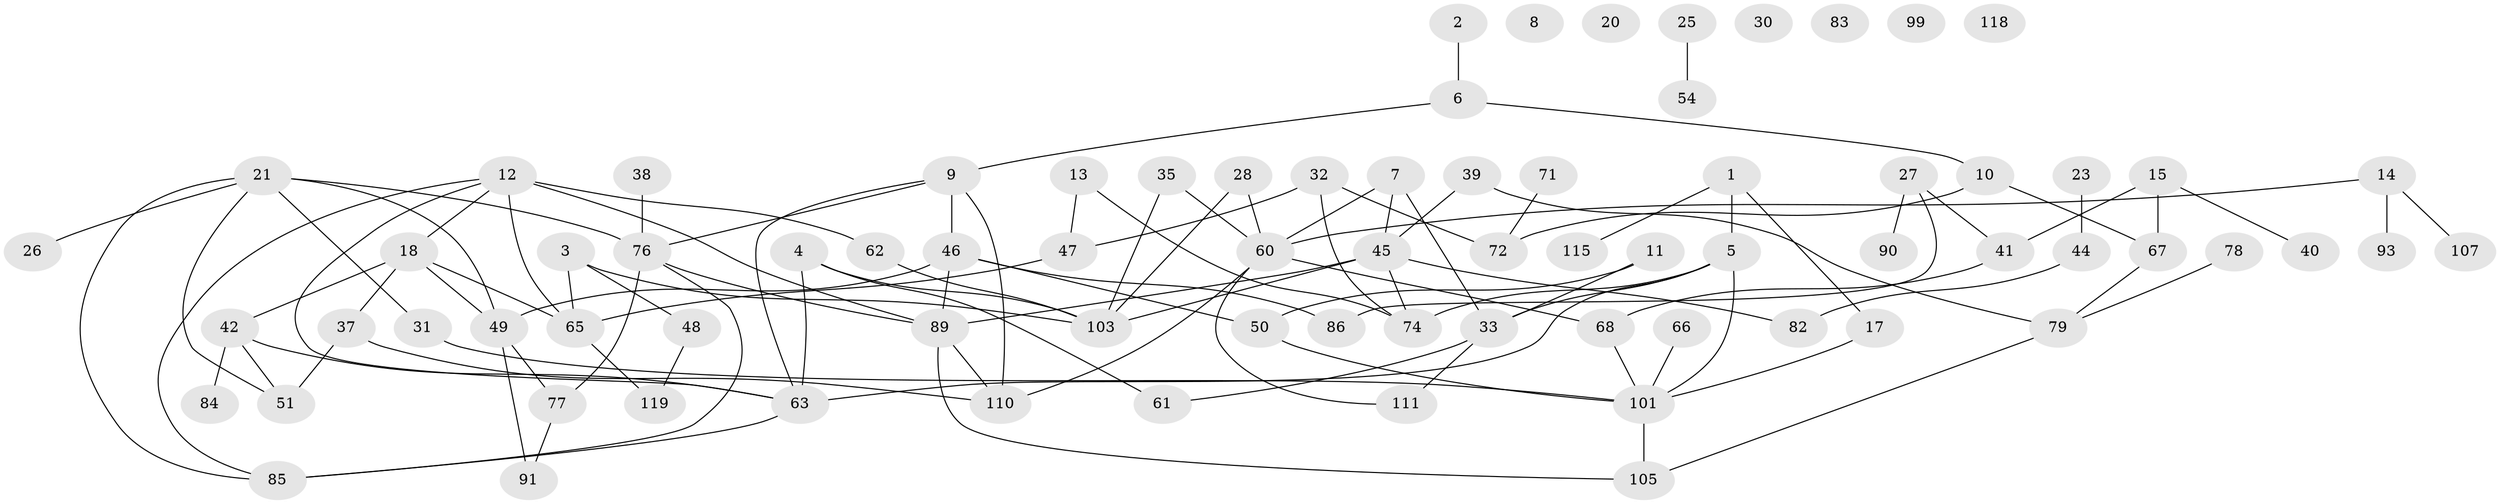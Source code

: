 // original degree distribution, {1: 0.19327731092436976, 3: 0.19327731092436976, 4: 0.10084033613445378, 5: 0.08403361344537816, 2: 0.3277310924369748, 0: 0.05042016806722689, 6: 0.05042016806722689}
// Generated by graph-tools (version 1.1) at 2025/41/03/06/25 10:41:22]
// undirected, 78 vertices, 109 edges
graph export_dot {
graph [start="1"]
  node [color=gray90,style=filled];
  1 [super="+69"];
  2;
  3 [super="+102"];
  4 [super="+22"];
  5 [super="+57"];
  6 [super="+34"];
  7 [super="+87"];
  8;
  9 [super="+52"];
  10;
  11;
  12 [super="+29"];
  13 [super="+16"];
  14 [super="+19"];
  15 [super="+80"];
  17 [super="+56"];
  18;
  20;
  21 [super="+92"];
  23 [super="+24"];
  25 [super="+95"];
  26;
  27 [super="+98"];
  28 [super="+96"];
  30;
  31;
  32;
  33 [super="+53"];
  35 [super="+36"];
  37 [super="+58"];
  38;
  39;
  40 [super="+43"];
  41 [super="+55"];
  42 [super="+81"];
  44;
  45 [super="+97"];
  46 [super="+64"];
  47 [super="+73"];
  48 [super="+106"];
  49 [super="+59"];
  50 [super="+100"];
  51 [super="+104"];
  54;
  60 [super="+116"];
  61;
  62 [super="+70"];
  63 [super="+75"];
  65;
  66;
  67 [super="+108"];
  68;
  71;
  72;
  74 [super="+88"];
  76 [super="+114"];
  77 [super="+113"];
  78;
  79 [super="+112"];
  82;
  83;
  84;
  85 [super="+94"];
  86;
  89 [super="+117"];
  90;
  91;
  93;
  99;
  101 [super="+109"];
  103;
  105;
  107;
  110;
  111;
  115;
  118;
  119;
  1 -- 115;
  1 -- 5;
  1 -- 17;
  2 -- 6;
  3 -- 103;
  3 -- 65;
  3 -- 48;
  4 -- 61;
  4 -- 103;
  4 -- 63;
  5 -- 33;
  5 -- 74;
  5 -- 101;
  5 -- 63;
  6 -- 10;
  6 -- 9;
  7 -- 45;
  7 -- 60;
  7 -- 33;
  9 -- 63;
  9 -- 110;
  9 -- 76;
  9 -- 46;
  10 -- 72;
  10 -- 67;
  11 -- 33;
  11 -- 50;
  12 -- 18;
  12 -- 62;
  12 -- 63;
  12 -- 65;
  12 -- 89 [weight=2];
  12 -- 85;
  13 -- 47;
  13 -- 74;
  14 -- 60;
  14 -- 107;
  14 -- 93;
  15 -- 40;
  15 -- 41;
  15 -- 67;
  17 -- 101;
  18 -- 65;
  18 -- 49;
  18 -- 37;
  18 -- 42;
  21 -- 26;
  21 -- 85;
  21 -- 49;
  21 -- 31;
  21 -- 51;
  21 -- 76;
  23 -- 44;
  25 -- 54;
  27 -- 86;
  27 -- 90;
  27 -- 41;
  28 -- 60;
  28 -- 103;
  31 -- 101;
  32 -- 47;
  32 -- 72;
  32 -- 74;
  33 -- 61;
  33 -- 111;
  35 -- 60;
  35 -- 103;
  37 -- 110;
  37 -- 51;
  38 -- 76;
  39 -- 45;
  39 -- 79;
  41 -- 68;
  42 -- 63 [weight=2];
  42 -- 84;
  42 -- 51;
  44 -- 82;
  45 -- 82;
  45 -- 89;
  45 -- 103;
  45 -- 74;
  46 -- 49;
  46 -- 89;
  46 -- 86;
  46 -- 50;
  47 -- 65;
  48 -- 119;
  49 -- 91;
  49 -- 77;
  50 -- 101;
  60 -- 68;
  60 -- 110;
  60 -- 111;
  62 -- 103;
  63 -- 85;
  65 -- 119;
  66 -- 101;
  67 -- 79;
  68 -- 101;
  71 -- 72;
  76 -- 85;
  76 -- 89;
  76 -- 77;
  77 -- 91;
  78 -- 79;
  79 -- 105;
  89 -- 105;
  89 -- 110;
  101 -- 105;
}
